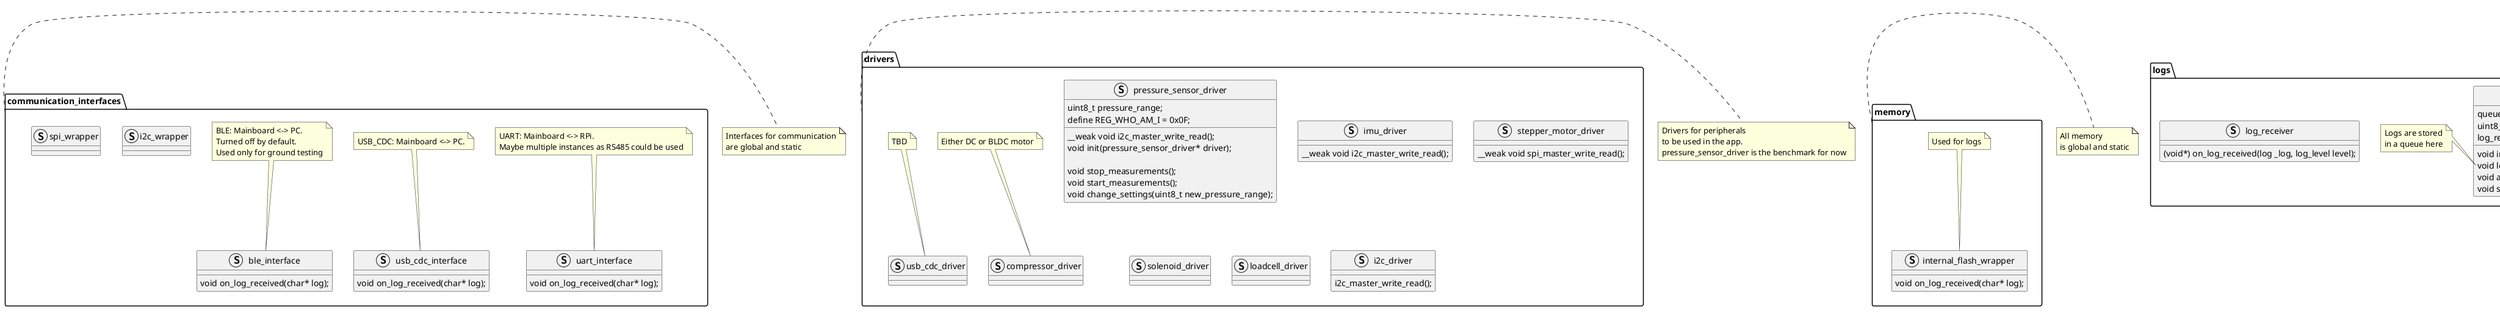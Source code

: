 @startuml

package communication_interfaces{

    ' TODO: If uart for sure to RPi
    struct uart_interface {
        void on_log_received(char* log);
    }

    note top of uart_interface
        UART: Mainboard <-> RPi.
        Maybe multiple instances as RS485 could be used
    endnote

    struct usb_cdc_interface{
        void on_log_received(char* log);
    }

    note top of usb_cdc_interface
        USB_CDC: Mainboard <-> PC.
    endnote

    struct ble_interface{
        void on_log_received(char* log);
    }

    note top of ble_interface
        BLE: Mainboard <-> PC.
        Turned off by default.
        Used only for ground testing
    endnote

    struct i2c_wrapper{

    }

    struct spi_wrapper{

    }

}

note right of communication_interfaces
    Interfaces for communication
    are global and static
endnote



package drivers{

    struct pressure_sensor_driver{
        __weak void i2c_master_write_read();
        void init(pressure_sensor_driver* driver);

        void stop_measurements();
        void start_measurements();
        void change_settings(uint8_t new_pressure_range);
        uint8_t pressure_range;
        define REG_WHO_AM_I = 0x0F;
    }

    struct imu_driver{
        __weak void i2c_master_write_read();
    }

    struct stepper_motor_driver{
        __weak void spi_master_write_read();
    }

    struct solenoid_driver{

    }

    struct compressor_driver{

    }
    note top of compressor_driver
        Either DC or BLDC motor
    endnote

    struct loadcell_driver{

    }

    struct usb_cdc_driver{

    }
    note top of usb_cdc_driver
        TBD
    endnote

    struct i2c_driver{
        i2c_master_write_read();
    }


}

note right of drivers
    Drivers for peripherals
    to be used in the app.
    pressure_sensor_driver is the benchmark for now
endnote

package memory{
    struct internal_flash_wrapper{
        void on_log_received(char* log);
    }
    note top of internal_flash_wrapper
        Used for logs
    endnote
}

note right of memory
    All memory
    is global and static
endnote

' CLI and CMD
package cmd{
    struct cmd_parser{
        const char* get_cmd_response();
        void set_cmd_response(char* response);
        char response_buf[RESPONSE_BUF_SIZE];
    }
    note top of cmd_parser
        Parses commands to/from communication interfaces
        Provide responses
        In practice it's a wrapper on ESP-IDF Console
    endnote
}

package logs{

    struct log_receiver{
        (void*) on_log_received(log _log, log_level level);
    }

    struct log_manager{
        void init(log_receiver* receivers, uint8_t num_receivers);
        void log(log _log, log_level level);
        void add_receiver();
        void save_logs();

        queue log_queue;
        uint8_t num_receivers;
        log_receiver receivers[MAX_RECEIVERS];
    }

    note left of log_manager::"log(log _log, log_level level)"
    Logs are stored
    in a queue here
endnote
}

package app{
struct preocedure_task{
    compressor_driver* driver;
    pressure_sensor_driver* pressure_sensor;

    void init();
}

struct cli_task{
    cmd_parser* parser;

    void init();
}
note top of cli_task
    TBD: Let's see if observer-actor 
    architecture makes sense here
endnote

struct log_task{
    log_manager* manager;
    internal_flash_wrapper* flash;

    void init();
}

note left of cli_task::"usb_cdc_interface* usb_cdc"
TBD if included
endnote
}



@enduml

